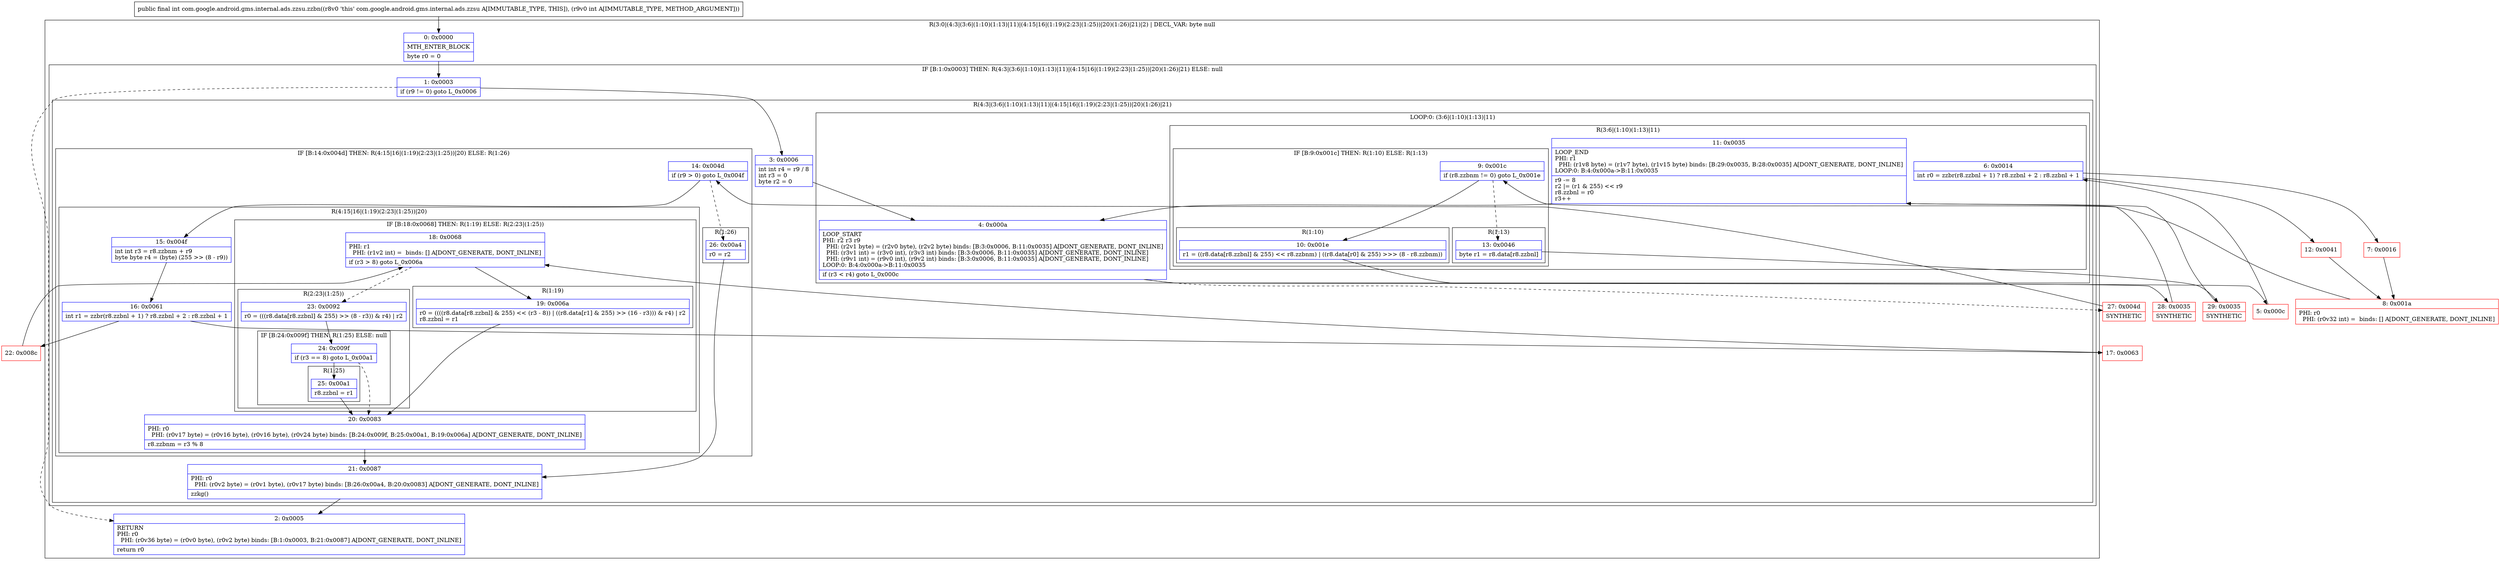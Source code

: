 digraph "CFG forcom.google.android.gms.internal.ads.zzsu.zzbn(I)I" {
subgraph cluster_Region_1371445410 {
label = "R(3:0|(4:3|(3:6|(1:10)(1:13)|11)|(4:15|16|(1:19)(2:23|(1:25))|20)(1:26)|21)|2) | DECL_VAR: byte null\l";
node [shape=record,color=blue];
Node_0 [shape=record,label="{0\:\ 0x0000|MTH_ENTER_BLOCK\l|byte r0 = 0\l}"];
subgraph cluster_IfRegion_2044378982 {
label = "IF [B:1:0x0003] THEN: R(4:3|(3:6|(1:10)(1:13)|11)|(4:15|16|(1:19)(2:23|(1:25))|20)(1:26)|21) ELSE: null";
node [shape=record,color=blue];
Node_1 [shape=record,label="{1\:\ 0x0003|if (r9 != 0) goto L_0x0006\l}"];
subgraph cluster_Region_469766688 {
label = "R(4:3|(3:6|(1:10)(1:13)|11)|(4:15|16|(1:19)(2:23|(1:25))|20)(1:26)|21)";
node [shape=record,color=blue];
Node_3 [shape=record,label="{3\:\ 0x0006|int int r4 = r9 \/ 8\lint r3 = 0\lbyte r2 = 0\l}"];
subgraph cluster_LoopRegion_1906914722 {
label = "LOOP:0: (3:6|(1:10)(1:13)|11)";
node [shape=record,color=blue];
Node_4 [shape=record,label="{4\:\ 0x000a|LOOP_START\lPHI: r2 r3 r9 \l  PHI: (r2v1 byte) = (r2v0 byte), (r2v2 byte) binds: [B:3:0x0006, B:11:0x0035] A[DONT_GENERATE, DONT_INLINE]\l  PHI: (r3v1 int) = (r3v0 int), (r3v3 int) binds: [B:3:0x0006, B:11:0x0035] A[DONT_GENERATE, DONT_INLINE]\l  PHI: (r9v1 int) = (r9v0 int), (r9v2 int) binds: [B:3:0x0006, B:11:0x0035] A[DONT_GENERATE, DONT_INLINE]\lLOOP:0: B:4:0x000a\-\>B:11:0x0035\l|if (r3 \< r4) goto L_0x000c\l}"];
subgraph cluster_Region_709943817 {
label = "R(3:6|(1:10)(1:13)|11)";
node [shape=record,color=blue];
Node_6 [shape=record,label="{6\:\ 0x0014|int r0 = zzbr(r8.zzbnl + 1) ? r8.zzbnl + 2 : r8.zzbnl + 1\l}"];
subgraph cluster_IfRegion_1999255100 {
label = "IF [B:9:0x001c] THEN: R(1:10) ELSE: R(1:13)";
node [shape=record,color=blue];
Node_9 [shape=record,label="{9\:\ 0x001c|if (r8.zzbnm != 0) goto L_0x001e\l}"];
subgraph cluster_Region_109576108 {
label = "R(1:10)";
node [shape=record,color=blue];
Node_10 [shape=record,label="{10\:\ 0x001e|r1 = ((r8.data[r8.zzbnl] & 255) \<\< r8.zzbnm) \| ((r8.data[r0] & 255) \>\>\> (8 \- r8.zzbnm))\l}"];
}
subgraph cluster_Region_489498421 {
label = "R(1:13)";
node [shape=record,color=blue];
Node_13 [shape=record,label="{13\:\ 0x0046|byte r1 = r8.data[r8.zzbnl]\l}"];
}
}
Node_11 [shape=record,label="{11\:\ 0x0035|LOOP_END\lPHI: r1 \l  PHI: (r1v8 byte) = (r1v7 byte), (r1v15 byte) binds: [B:29:0x0035, B:28:0x0035] A[DONT_GENERATE, DONT_INLINE]\lLOOP:0: B:4:0x000a\-\>B:11:0x0035\l|r9 \-= 8\lr2 \|= (r1 & 255) \<\< r9\lr8.zzbnl = r0\lr3++\l}"];
}
}
subgraph cluster_IfRegion_1413224597 {
label = "IF [B:14:0x004d] THEN: R(4:15|16|(1:19)(2:23|(1:25))|20) ELSE: R(1:26)";
node [shape=record,color=blue];
Node_14 [shape=record,label="{14\:\ 0x004d|if (r9 \> 0) goto L_0x004f\l}"];
subgraph cluster_Region_1685190156 {
label = "R(4:15|16|(1:19)(2:23|(1:25))|20)";
node [shape=record,color=blue];
Node_15 [shape=record,label="{15\:\ 0x004f|int int r3 = r8.zzbnm + r9\lbyte byte r4 = (byte) (255 \>\> (8 \- r9))\l}"];
Node_16 [shape=record,label="{16\:\ 0x0061|int r1 = zzbr(r8.zzbnl + 1) ? r8.zzbnl + 2 : r8.zzbnl + 1\l}"];
subgraph cluster_IfRegion_2029812144 {
label = "IF [B:18:0x0068] THEN: R(1:19) ELSE: R(2:23|(1:25))";
node [shape=record,color=blue];
Node_18 [shape=record,label="{18\:\ 0x0068|PHI: r1 \l  PHI: (r1v2 int) =  binds: [] A[DONT_GENERATE, DONT_INLINE]\l|if (r3 \> 8) goto L_0x006a\l}"];
subgraph cluster_Region_970913329 {
label = "R(1:19)";
node [shape=record,color=blue];
Node_19 [shape=record,label="{19\:\ 0x006a|r0 = ((((r8.data[r8.zzbnl] & 255) \<\< (r3 \- 8)) \| ((r8.data[r1] & 255) \>\> (16 \- r3))) & r4) \| r2\lr8.zzbnl = r1\l}"];
}
subgraph cluster_Region_288965493 {
label = "R(2:23|(1:25))";
node [shape=record,color=blue];
Node_23 [shape=record,label="{23\:\ 0x0092|r0 = (((r8.data[r8.zzbnl] & 255) \>\> (8 \- r3)) & r4) \| r2\l}"];
subgraph cluster_IfRegion_1077958440 {
label = "IF [B:24:0x009f] THEN: R(1:25) ELSE: null";
node [shape=record,color=blue];
Node_24 [shape=record,label="{24\:\ 0x009f|if (r3 == 8) goto L_0x00a1\l}"];
subgraph cluster_Region_1840096643 {
label = "R(1:25)";
node [shape=record,color=blue];
Node_25 [shape=record,label="{25\:\ 0x00a1|r8.zzbnl = r1\l}"];
}
}
}
}
Node_20 [shape=record,label="{20\:\ 0x0083|PHI: r0 \l  PHI: (r0v17 byte) = (r0v16 byte), (r0v16 byte), (r0v24 byte) binds: [B:24:0x009f, B:25:0x00a1, B:19:0x006a] A[DONT_GENERATE, DONT_INLINE]\l|r8.zzbnm = r3 % 8\l}"];
}
subgraph cluster_Region_1455911010 {
label = "R(1:26)";
node [shape=record,color=blue];
Node_26 [shape=record,label="{26\:\ 0x00a4|r0 = r2\l}"];
}
}
Node_21 [shape=record,label="{21\:\ 0x0087|PHI: r0 \l  PHI: (r0v2 byte) = (r0v1 byte), (r0v17 byte) binds: [B:26:0x00a4, B:20:0x0083] A[DONT_GENERATE, DONT_INLINE]\l|zzkg()\l}"];
}
}
Node_2 [shape=record,label="{2\:\ 0x0005|RETURN\lPHI: r0 \l  PHI: (r0v36 byte) = (r0v0 byte), (r0v2 byte) binds: [B:1:0x0003, B:21:0x0087] A[DONT_GENERATE, DONT_INLINE]\l|return r0\l}"];
}
Node_5 [shape=record,color=red,label="{5\:\ 0x000c}"];
Node_7 [shape=record,color=red,label="{7\:\ 0x0016}"];
Node_8 [shape=record,color=red,label="{8\:\ 0x001a|PHI: r0 \l  PHI: (r0v32 int) =  binds: [] A[DONT_GENERATE, DONT_INLINE]\l}"];
Node_12 [shape=record,color=red,label="{12\:\ 0x0041}"];
Node_17 [shape=record,color=red,label="{17\:\ 0x0063}"];
Node_22 [shape=record,color=red,label="{22\:\ 0x008c}"];
Node_27 [shape=record,color=red,label="{27\:\ 0x004d|SYNTHETIC\l}"];
Node_28 [shape=record,color=red,label="{28\:\ 0x0035|SYNTHETIC\l}"];
Node_29 [shape=record,color=red,label="{29\:\ 0x0035|SYNTHETIC\l}"];
MethodNode[shape=record,label="{public final int com.google.android.gms.internal.ads.zzsu.zzbn((r8v0 'this' com.google.android.gms.internal.ads.zzsu A[IMMUTABLE_TYPE, THIS]), (r9v0 int A[IMMUTABLE_TYPE, METHOD_ARGUMENT])) }"];
MethodNode -> Node_0;
Node_0 -> Node_1;
Node_1 -> Node_2[style=dashed];
Node_1 -> Node_3;
Node_3 -> Node_4;
Node_4 -> Node_5;
Node_4 -> Node_27[style=dashed];
Node_6 -> Node_7;
Node_6 -> Node_12;
Node_9 -> Node_10;
Node_9 -> Node_13[style=dashed];
Node_10 -> Node_28;
Node_13 -> Node_29;
Node_11 -> Node_4;
Node_14 -> Node_15;
Node_14 -> Node_26[style=dashed];
Node_15 -> Node_16;
Node_16 -> Node_17;
Node_16 -> Node_22;
Node_18 -> Node_19;
Node_18 -> Node_23[style=dashed];
Node_19 -> Node_20;
Node_23 -> Node_24;
Node_24 -> Node_20[style=dashed];
Node_24 -> Node_25;
Node_25 -> Node_20;
Node_20 -> Node_21;
Node_26 -> Node_21;
Node_21 -> Node_2;
Node_5 -> Node_6;
Node_7 -> Node_8;
Node_8 -> Node_9;
Node_12 -> Node_8;
Node_17 -> Node_18;
Node_22 -> Node_18;
Node_27 -> Node_14;
Node_28 -> Node_11;
Node_29 -> Node_11;
}

